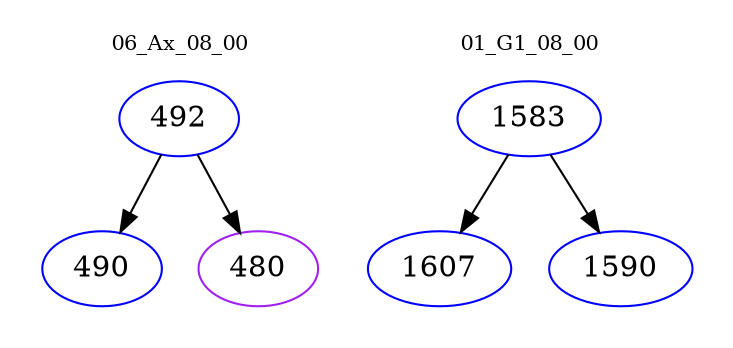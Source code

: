 digraph{
subgraph cluster_0 {
color = white
label = "06_Ax_08_00";
fontsize=10;
T0_492 [label="492", color="blue"]
T0_492 -> T0_490 [color="black"]
T0_490 [label="490", color="blue"]
T0_492 -> T0_480 [color="black"]
T0_480 [label="480", color="purple"]
}
subgraph cluster_1 {
color = white
label = "01_G1_08_00";
fontsize=10;
T1_1583 [label="1583", color="blue"]
T1_1583 -> T1_1607 [color="black"]
T1_1607 [label="1607", color="blue"]
T1_1583 -> T1_1590 [color="black"]
T1_1590 [label="1590", color="blue"]
}
}
